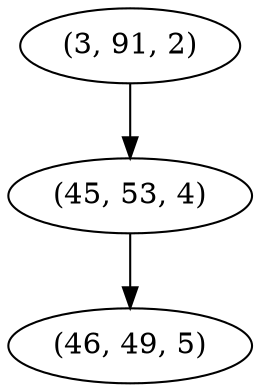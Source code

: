 digraph tree {
    "(3, 91, 2)";
    "(45, 53, 4)";
    "(46, 49, 5)";
    "(3, 91, 2)" -> "(45, 53, 4)";
    "(45, 53, 4)" -> "(46, 49, 5)";
}
